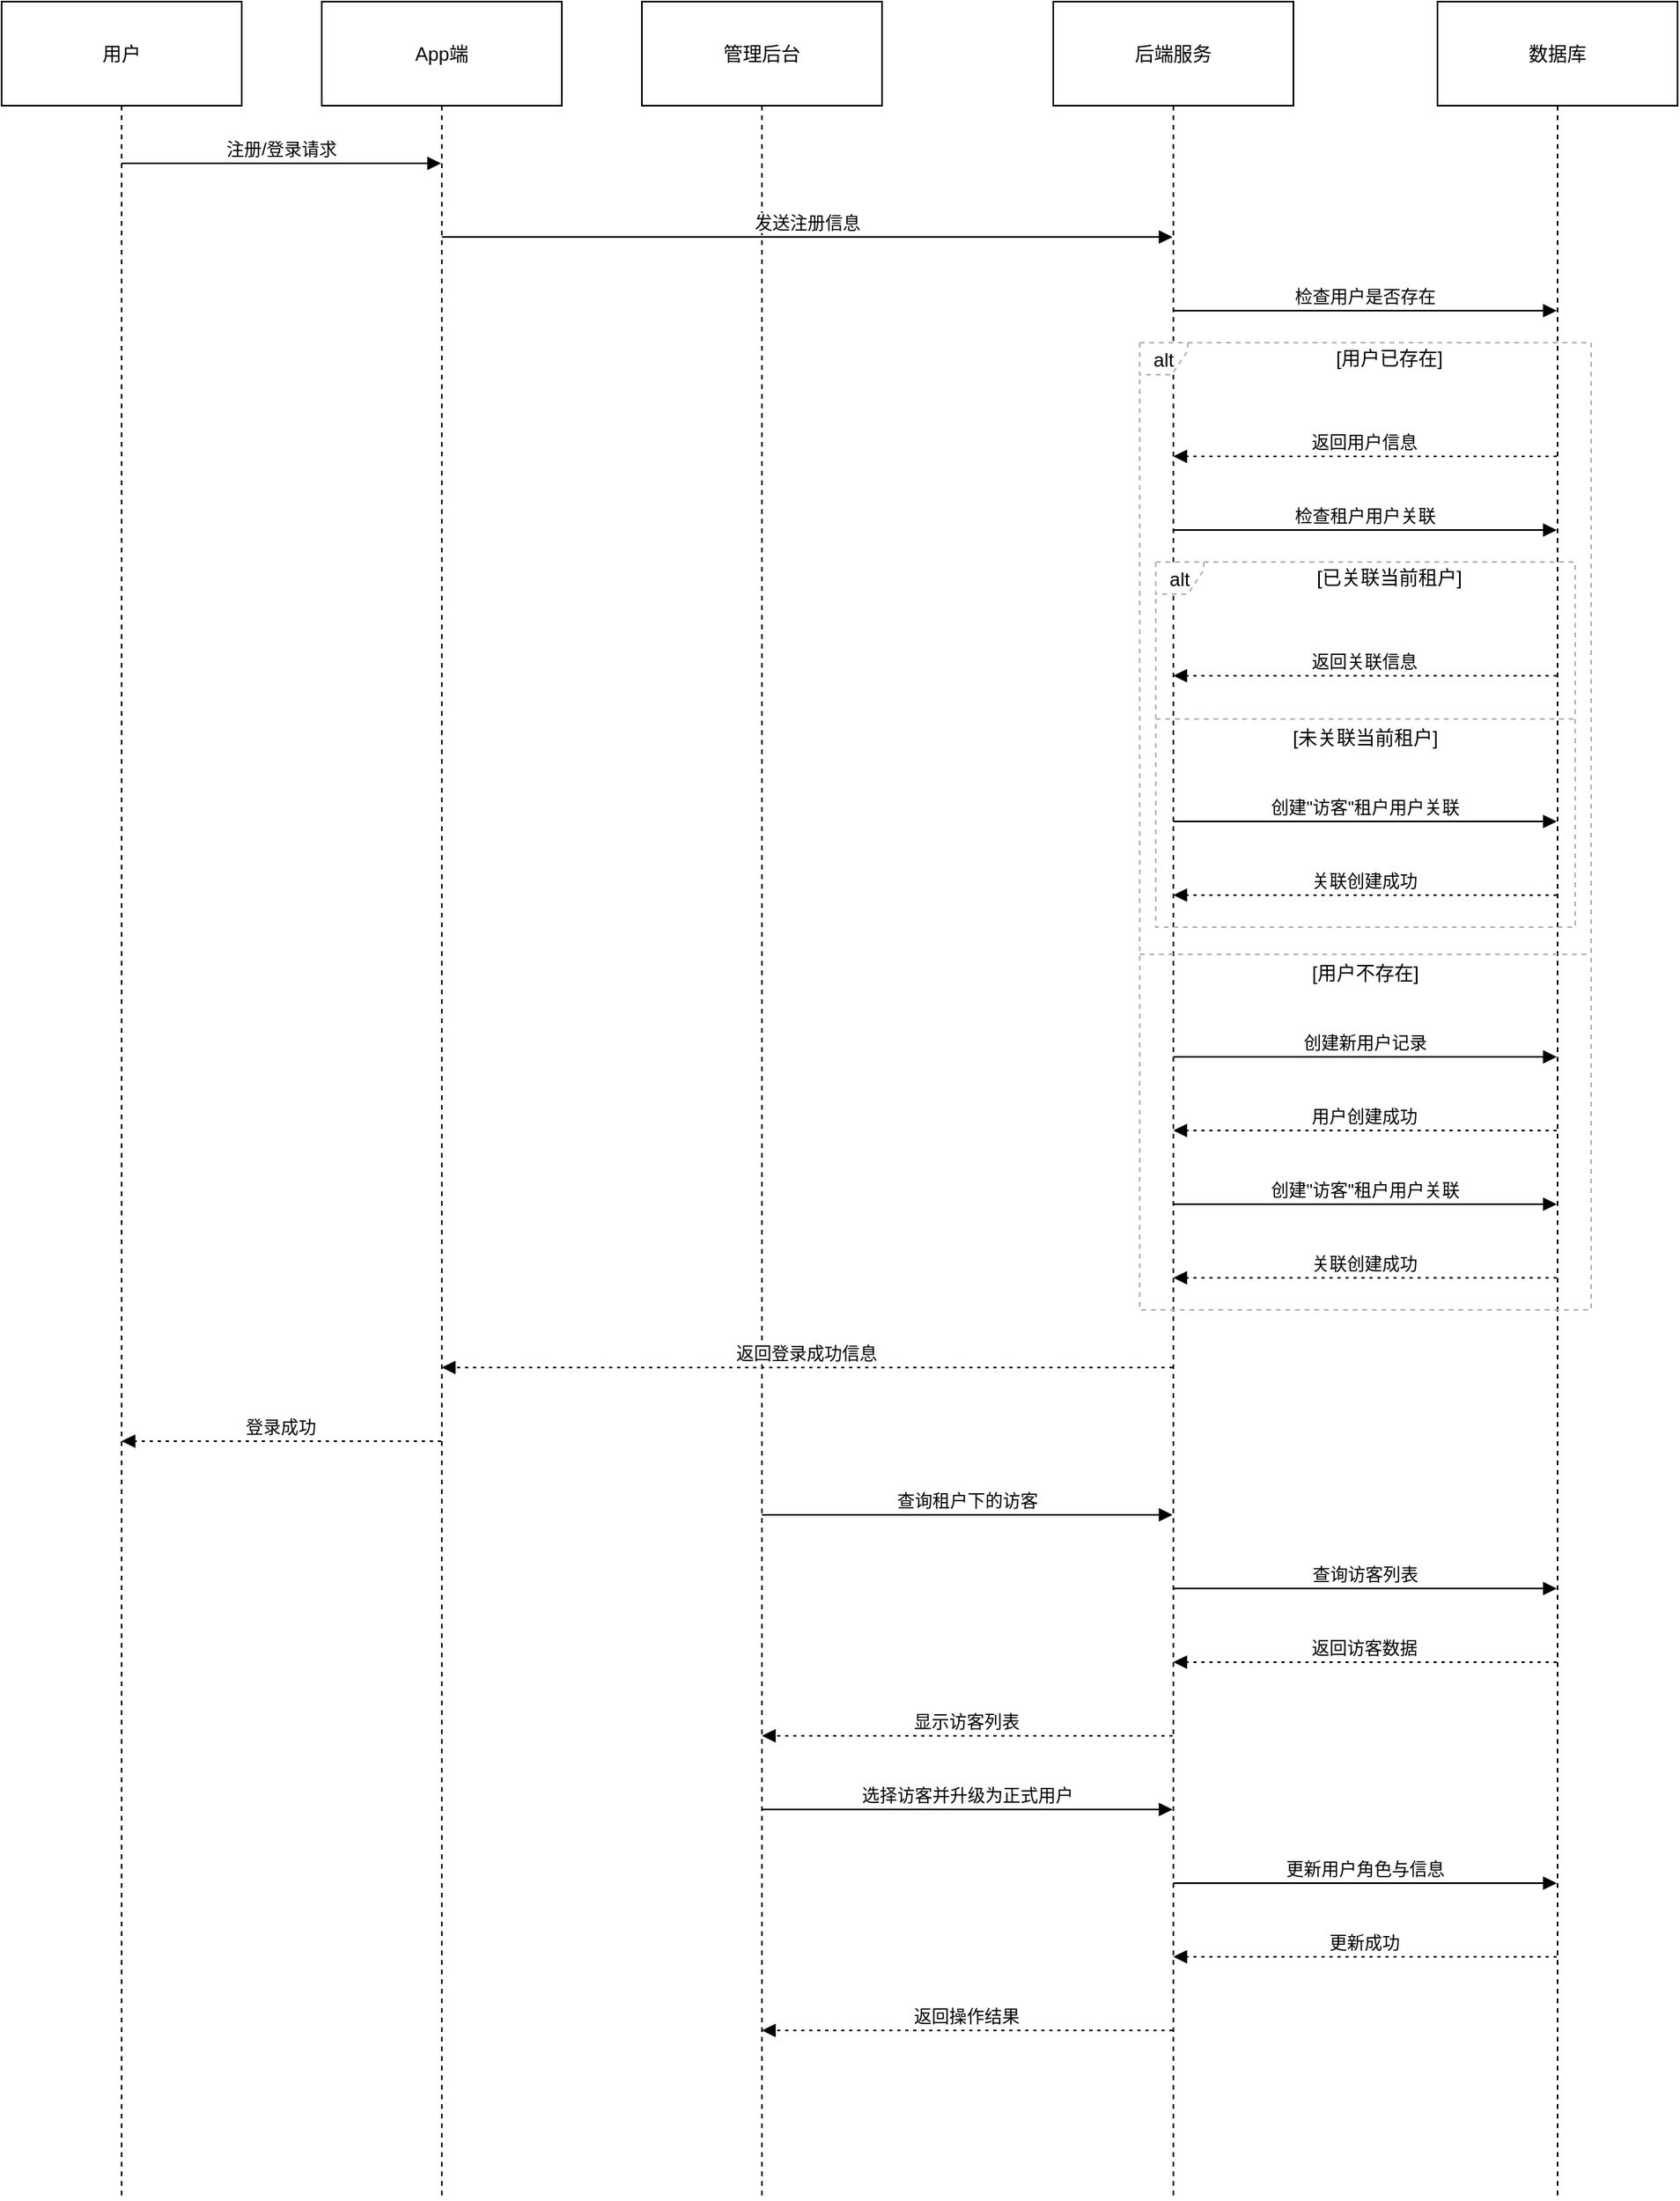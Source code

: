 <mxfile version="26.1.1">
  <diagram name="第 1 页" id="zIZL0ZZ69po8GsZJ1YKW">
    <mxGraphModel dx="1631" dy="907" grid="1" gridSize="10" guides="1" tooltips="1" connect="1" arrows="1" fold="1" page="1" pageScale="1" pageWidth="850" pageHeight="1100" math="0" shadow="0">
      <root>
        <mxCell id="0" />
        <mxCell id="1" parent="0" />
        <mxCell id="cJl0i4gI2Syp-i8j1Me8-2" value="用户" style="shape=umlLifeline;perimeter=lifelinePerimeter;whiteSpace=wrap;container=1;dropTarget=0;collapsible=0;recursiveResize=0;outlineConnect=0;portConstraint=eastwest;newEdgeStyle={&quot;edgeStyle&quot;:&quot;elbowEdgeStyle&quot;,&quot;elbow&quot;:&quot;vertical&quot;,&quot;curved&quot;:0,&quot;rounded&quot;:0};size=65;" vertex="1" parent="1">
          <mxGeometry x="20" y="20" width="150" height="1372" as="geometry" />
        </mxCell>
        <mxCell id="cJl0i4gI2Syp-i8j1Me8-3" value="App端" style="shape=umlLifeline;perimeter=lifelinePerimeter;whiteSpace=wrap;container=1;dropTarget=0;collapsible=0;recursiveResize=0;outlineConnect=0;portConstraint=eastwest;newEdgeStyle={&quot;edgeStyle&quot;:&quot;elbowEdgeStyle&quot;,&quot;elbow&quot;:&quot;vertical&quot;,&quot;curved&quot;:0,&quot;rounded&quot;:0};size=65;" vertex="1" parent="1">
          <mxGeometry x="220" y="20" width="150" height="1372" as="geometry" />
        </mxCell>
        <mxCell id="cJl0i4gI2Syp-i8j1Me8-4" value="管理后台" style="shape=umlLifeline;perimeter=lifelinePerimeter;whiteSpace=wrap;container=1;dropTarget=0;collapsible=0;recursiveResize=0;outlineConnect=0;portConstraint=eastwest;newEdgeStyle={&quot;edgeStyle&quot;:&quot;elbowEdgeStyle&quot;,&quot;elbow&quot;:&quot;vertical&quot;,&quot;curved&quot;:0,&quot;rounded&quot;:0};size=65;" vertex="1" parent="1">
          <mxGeometry x="420" y="20" width="150" height="1372" as="geometry" />
        </mxCell>
        <mxCell id="cJl0i4gI2Syp-i8j1Me8-5" value="后端服务" style="shape=umlLifeline;perimeter=lifelinePerimeter;whiteSpace=wrap;container=1;dropTarget=0;collapsible=0;recursiveResize=0;outlineConnect=0;portConstraint=eastwest;newEdgeStyle={&quot;edgeStyle&quot;:&quot;elbowEdgeStyle&quot;,&quot;elbow&quot;:&quot;vertical&quot;,&quot;curved&quot;:0,&quot;rounded&quot;:0};size=65;" vertex="1" parent="1">
          <mxGeometry x="677" y="20" width="150" height="1372" as="geometry" />
        </mxCell>
        <mxCell id="cJl0i4gI2Syp-i8j1Me8-6" value="数据库" style="shape=umlLifeline;perimeter=lifelinePerimeter;whiteSpace=wrap;container=1;dropTarget=0;collapsible=0;recursiveResize=0;outlineConnect=0;portConstraint=eastwest;newEdgeStyle={&quot;edgeStyle&quot;:&quot;elbowEdgeStyle&quot;,&quot;elbow&quot;:&quot;vertical&quot;,&quot;curved&quot;:0,&quot;rounded&quot;:0};size=65;" vertex="1" parent="1">
          <mxGeometry x="917" y="20" width="150" height="1372" as="geometry" />
        </mxCell>
        <mxCell id="cJl0i4gI2Syp-i8j1Me8-7" value="alt" style="shape=umlFrame;dashed=1;pointerEvents=0;dropTarget=0;strokeColor=#B3B3B3;height=20;width=30" vertex="1" parent="1">
          <mxGeometry x="741" y="370" width="262" height="228" as="geometry" />
        </mxCell>
        <mxCell id="cJl0i4gI2Syp-i8j1Me8-8" value="[已关联当前租户]" style="text;strokeColor=none;fillColor=none;align=center;verticalAlign=middle;whiteSpace=wrap;" vertex="1" parent="cJl0i4gI2Syp-i8j1Me8-7">
          <mxGeometry x="30" width="232" height="20" as="geometry" />
        </mxCell>
        <mxCell id="cJl0i4gI2Syp-i8j1Me8-9" value="[未关联当前租户]" style="shape=line;dashed=1;whiteSpace=wrap;verticalAlign=top;labelPosition=center;verticalLabelPosition=middle;align=center;strokeColor=#B3B3B3;" vertex="1" parent="cJl0i4gI2Syp-i8j1Me8-7">
          <mxGeometry y="96" width="262" height="4" as="geometry" />
        </mxCell>
        <mxCell id="cJl0i4gI2Syp-i8j1Me8-10" value="alt" style="shape=umlFrame;dashed=1;pointerEvents=0;dropTarget=0;strokeColor=#B3B3B3;height=20;width=30" vertex="1" parent="1">
          <mxGeometry x="731" y="233" width="282" height="604" as="geometry" />
        </mxCell>
        <mxCell id="cJl0i4gI2Syp-i8j1Me8-11" value="[用户已存在]" style="text;strokeColor=none;fillColor=none;align=center;verticalAlign=middle;whiteSpace=wrap;" vertex="1" parent="cJl0i4gI2Syp-i8j1Me8-10">
          <mxGeometry x="30" width="252" height="20" as="geometry" />
        </mxCell>
        <mxCell id="cJl0i4gI2Syp-i8j1Me8-12" value="[用户不存在]" style="shape=line;dashed=1;whiteSpace=wrap;verticalAlign=top;labelPosition=center;verticalLabelPosition=middle;align=center;strokeColor=#B3B3B3;" vertex="1" parent="cJl0i4gI2Syp-i8j1Me8-10">
          <mxGeometry y="380" width="282" height="4" as="geometry" />
        </mxCell>
        <mxCell id="cJl0i4gI2Syp-i8j1Me8-13" value="注册/登录请求" style="verticalAlign=bottom;edgeStyle=elbowEdgeStyle;elbow=vertical;curved=0;rounded=0;endArrow=block;" edge="1" parent="1" source="cJl0i4gI2Syp-i8j1Me8-2" target="cJl0i4gI2Syp-i8j1Me8-3">
          <mxGeometry relative="1" as="geometry">
            <Array as="points">
              <mxPoint x="204" y="121" />
            </Array>
          </mxGeometry>
        </mxCell>
        <mxCell id="cJl0i4gI2Syp-i8j1Me8-14" value="发送注册信息" style="verticalAlign=bottom;edgeStyle=elbowEdgeStyle;elbow=vertical;curved=0;rounded=0;endArrow=block;" edge="1" parent="1" source="cJl0i4gI2Syp-i8j1Me8-3" target="cJl0i4gI2Syp-i8j1Me8-5">
          <mxGeometry relative="1" as="geometry">
            <Array as="points">
              <mxPoint x="532" y="167" />
            </Array>
          </mxGeometry>
        </mxCell>
        <mxCell id="cJl0i4gI2Syp-i8j1Me8-15" value="检查用户是否存在" style="verticalAlign=bottom;edgeStyle=elbowEdgeStyle;elbow=vertical;curved=0;rounded=0;endArrow=block;" edge="1" parent="1" source="cJl0i4gI2Syp-i8j1Me8-5" target="cJl0i4gI2Syp-i8j1Me8-6">
          <mxGeometry relative="1" as="geometry">
            <Array as="points">
              <mxPoint x="881" y="213" />
            </Array>
          </mxGeometry>
        </mxCell>
        <mxCell id="cJl0i4gI2Syp-i8j1Me8-16" value="返回用户信息" style="verticalAlign=bottom;edgeStyle=elbowEdgeStyle;elbow=vertical;curved=0;rounded=0;dashed=1;dashPattern=2 3;endArrow=block;" edge="1" parent="1" source="cJl0i4gI2Syp-i8j1Me8-6" target="cJl0i4gI2Syp-i8j1Me8-5">
          <mxGeometry relative="1" as="geometry">
            <Array as="points">
              <mxPoint x="884" y="304" />
            </Array>
          </mxGeometry>
        </mxCell>
        <mxCell id="cJl0i4gI2Syp-i8j1Me8-17" value="检查租户用户关联" style="verticalAlign=bottom;edgeStyle=elbowEdgeStyle;elbow=vertical;curved=0;rounded=0;endArrow=block;" edge="1" parent="1" source="cJl0i4gI2Syp-i8j1Me8-5" target="cJl0i4gI2Syp-i8j1Me8-6">
          <mxGeometry relative="1" as="geometry">
            <Array as="points">
              <mxPoint x="881" y="350" />
            </Array>
          </mxGeometry>
        </mxCell>
        <mxCell id="cJl0i4gI2Syp-i8j1Me8-18" value="返回关联信息" style="verticalAlign=bottom;edgeStyle=elbowEdgeStyle;elbow=vertical;curved=0;rounded=0;dashed=1;dashPattern=2 3;endArrow=block;" edge="1" parent="1" source="cJl0i4gI2Syp-i8j1Me8-6" target="cJl0i4gI2Syp-i8j1Me8-5">
          <mxGeometry relative="1" as="geometry">
            <Array as="points">
              <mxPoint x="884" y="441" />
            </Array>
          </mxGeometry>
        </mxCell>
        <mxCell id="cJl0i4gI2Syp-i8j1Me8-19" value="创建&quot;访客&quot;租户用户关联" style="verticalAlign=bottom;edgeStyle=elbowEdgeStyle;elbow=vertical;curved=0;rounded=0;endArrow=block;" edge="1" parent="1" source="cJl0i4gI2Syp-i8j1Me8-5" target="cJl0i4gI2Syp-i8j1Me8-6">
          <mxGeometry relative="1" as="geometry">
            <Array as="points">
              <mxPoint x="881" y="532" />
            </Array>
          </mxGeometry>
        </mxCell>
        <mxCell id="cJl0i4gI2Syp-i8j1Me8-20" value="关联创建成功" style="verticalAlign=bottom;edgeStyle=elbowEdgeStyle;elbow=vertical;curved=0;rounded=0;dashed=1;dashPattern=2 3;endArrow=block;" edge="1" parent="1" source="cJl0i4gI2Syp-i8j1Me8-6" target="cJl0i4gI2Syp-i8j1Me8-5">
          <mxGeometry relative="1" as="geometry">
            <Array as="points">
              <mxPoint x="884" y="578" />
            </Array>
          </mxGeometry>
        </mxCell>
        <mxCell id="cJl0i4gI2Syp-i8j1Me8-21" value="创建新用户记录" style="verticalAlign=bottom;edgeStyle=elbowEdgeStyle;elbow=vertical;curved=0;rounded=0;endArrow=block;" edge="1" parent="1" source="cJl0i4gI2Syp-i8j1Me8-5" target="cJl0i4gI2Syp-i8j1Me8-6">
          <mxGeometry relative="1" as="geometry">
            <Array as="points">
              <mxPoint x="881" y="679" />
            </Array>
          </mxGeometry>
        </mxCell>
        <mxCell id="cJl0i4gI2Syp-i8j1Me8-22" value="用户创建成功" style="verticalAlign=bottom;edgeStyle=elbowEdgeStyle;elbow=vertical;curved=0;rounded=0;dashed=1;dashPattern=2 3;endArrow=block;" edge="1" parent="1" source="cJl0i4gI2Syp-i8j1Me8-6" target="cJl0i4gI2Syp-i8j1Me8-5">
          <mxGeometry relative="1" as="geometry">
            <Array as="points">
              <mxPoint x="884" y="725" />
            </Array>
          </mxGeometry>
        </mxCell>
        <mxCell id="cJl0i4gI2Syp-i8j1Me8-23" value="创建&quot;访客&quot;租户用户关联" style="verticalAlign=bottom;edgeStyle=elbowEdgeStyle;elbow=vertical;curved=0;rounded=0;endArrow=block;" edge="1" parent="1" source="cJl0i4gI2Syp-i8j1Me8-5" target="cJl0i4gI2Syp-i8j1Me8-6">
          <mxGeometry relative="1" as="geometry">
            <Array as="points">
              <mxPoint x="881" y="771" />
            </Array>
          </mxGeometry>
        </mxCell>
        <mxCell id="cJl0i4gI2Syp-i8j1Me8-24" value="关联创建成功" style="verticalAlign=bottom;edgeStyle=elbowEdgeStyle;elbow=vertical;curved=0;rounded=0;dashed=1;dashPattern=2 3;endArrow=block;" edge="1" parent="1" source="cJl0i4gI2Syp-i8j1Me8-6" target="cJl0i4gI2Syp-i8j1Me8-5">
          <mxGeometry relative="1" as="geometry">
            <Array as="points">
              <mxPoint x="884" y="817" />
            </Array>
          </mxGeometry>
        </mxCell>
        <mxCell id="cJl0i4gI2Syp-i8j1Me8-25" value="返回登录成功信息" style="verticalAlign=bottom;edgeStyle=elbowEdgeStyle;elbow=vertical;curved=0;rounded=0;dashed=1;dashPattern=2 3;endArrow=block;" edge="1" parent="1" source="cJl0i4gI2Syp-i8j1Me8-5" target="cJl0i4gI2Syp-i8j1Me8-3">
          <mxGeometry relative="1" as="geometry">
            <Array as="points">
              <mxPoint x="535" y="873" />
            </Array>
          </mxGeometry>
        </mxCell>
        <mxCell id="cJl0i4gI2Syp-i8j1Me8-26" value="登录成功" style="verticalAlign=bottom;edgeStyle=elbowEdgeStyle;elbow=vertical;curved=0;rounded=0;dashed=1;dashPattern=2 3;endArrow=block;" edge="1" parent="1" source="cJl0i4gI2Syp-i8j1Me8-3" target="cJl0i4gI2Syp-i8j1Me8-2">
          <mxGeometry relative="1" as="geometry">
            <Array as="points">
              <mxPoint x="207" y="919" />
            </Array>
          </mxGeometry>
        </mxCell>
        <mxCell id="cJl0i4gI2Syp-i8j1Me8-27" value="查询租户下的访客" style="verticalAlign=bottom;edgeStyle=elbowEdgeStyle;elbow=vertical;curved=0;rounded=0;endArrow=block;" edge="1" parent="1" source="cJl0i4gI2Syp-i8j1Me8-4" target="cJl0i4gI2Syp-i8j1Me8-5">
          <mxGeometry relative="1" as="geometry">
            <Array as="points">
              <mxPoint x="632" y="965" />
            </Array>
          </mxGeometry>
        </mxCell>
        <mxCell id="cJl0i4gI2Syp-i8j1Me8-28" value="查询访客列表" style="verticalAlign=bottom;edgeStyle=elbowEdgeStyle;elbow=vertical;curved=0;rounded=0;endArrow=block;" edge="1" parent="1" source="cJl0i4gI2Syp-i8j1Me8-5" target="cJl0i4gI2Syp-i8j1Me8-6">
          <mxGeometry relative="1" as="geometry">
            <Array as="points">
              <mxPoint x="881" y="1011" />
            </Array>
          </mxGeometry>
        </mxCell>
        <mxCell id="cJl0i4gI2Syp-i8j1Me8-29" value="返回访客数据" style="verticalAlign=bottom;edgeStyle=elbowEdgeStyle;elbow=vertical;curved=0;rounded=0;dashed=1;dashPattern=2 3;endArrow=block;" edge="1" parent="1" source="cJl0i4gI2Syp-i8j1Me8-6" target="cJl0i4gI2Syp-i8j1Me8-5">
          <mxGeometry relative="1" as="geometry">
            <Array as="points">
              <mxPoint x="884" y="1057" />
            </Array>
          </mxGeometry>
        </mxCell>
        <mxCell id="cJl0i4gI2Syp-i8j1Me8-30" value="显示访客列表" style="verticalAlign=bottom;edgeStyle=elbowEdgeStyle;elbow=vertical;curved=0;rounded=0;dashed=1;dashPattern=2 3;endArrow=block;" edge="1" parent="1" source="cJl0i4gI2Syp-i8j1Me8-5" target="cJl0i4gI2Syp-i8j1Me8-4">
          <mxGeometry relative="1" as="geometry">
            <Array as="points">
              <mxPoint x="635" y="1103" />
            </Array>
          </mxGeometry>
        </mxCell>
        <mxCell id="cJl0i4gI2Syp-i8j1Me8-31" value="选择访客并升级为正式用户" style="verticalAlign=bottom;edgeStyle=elbowEdgeStyle;elbow=vertical;curved=0;rounded=0;endArrow=block;" edge="1" parent="1" source="cJl0i4gI2Syp-i8j1Me8-4" target="cJl0i4gI2Syp-i8j1Me8-5">
          <mxGeometry relative="1" as="geometry">
            <Array as="points">
              <mxPoint x="632" y="1149" />
            </Array>
          </mxGeometry>
        </mxCell>
        <mxCell id="cJl0i4gI2Syp-i8j1Me8-32" value="更新用户角色与信息" style="verticalAlign=bottom;edgeStyle=elbowEdgeStyle;elbow=vertical;curved=0;rounded=0;endArrow=block;" edge="1" parent="1" source="cJl0i4gI2Syp-i8j1Me8-5" target="cJl0i4gI2Syp-i8j1Me8-6">
          <mxGeometry relative="1" as="geometry">
            <Array as="points">
              <mxPoint x="881" y="1195" />
            </Array>
          </mxGeometry>
        </mxCell>
        <mxCell id="cJl0i4gI2Syp-i8j1Me8-33" value="更新成功" style="verticalAlign=bottom;edgeStyle=elbowEdgeStyle;elbow=vertical;curved=0;rounded=0;dashed=1;dashPattern=2 3;endArrow=block;" edge="1" parent="1" source="cJl0i4gI2Syp-i8j1Me8-6" target="cJl0i4gI2Syp-i8j1Me8-5">
          <mxGeometry relative="1" as="geometry">
            <Array as="points">
              <mxPoint x="884" y="1241" />
            </Array>
          </mxGeometry>
        </mxCell>
        <mxCell id="cJl0i4gI2Syp-i8j1Me8-34" value="返回操作结果" style="verticalAlign=bottom;edgeStyle=elbowEdgeStyle;elbow=vertical;curved=0;rounded=0;dashed=1;dashPattern=2 3;endArrow=block;" edge="1" parent="1" source="cJl0i4gI2Syp-i8j1Me8-5" target="cJl0i4gI2Syp-i8j1Me8-4">
          <mxGeometry relative="1" as="geometry">
            <Array as="points">
              <mxPoint x="635" y="1287" />
            </Array>
          </mxGeometry>
        </mxCell>
      </root>
    </mxGraphModel>
  </diagram>
</mxfile>
